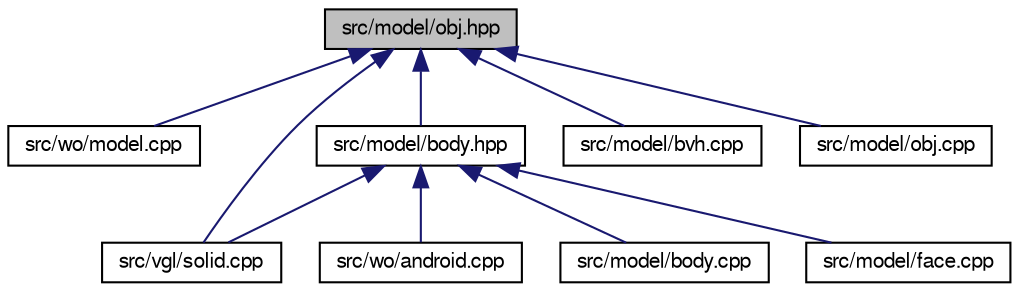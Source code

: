 digraph "src/model/obj.hpp"
{
 // LATEX_PDF_SIZE
  bgcolor="transparent";
  edge [fontname="FreeSans",fontsize="10",labelfontname="FreeSans",labelfontsize="10"];
  node [fontname="FreeSans",fontsize="10",shape=record];
  Node1 [label="src/model/obj.hpp",height=0.2,width=0.4,color="black", fillcolor="grey75", style="filled", fontcolor="black",tooltip=" "];
  Node1 -> Node2 [dir="back",color="midnightblue",fontsize="10",style="solid",fontname="FreeSans"];
  Node2 [label="src/wo/model.cpp",height=0.2,width=0.4,color="black",URL="$a00587.html",tooltip=" "];
  Node1 -> Node3 [dir="back",color="midnightblue",fontsize="10",style="solid",fontname="FreeSans"];
  Node3 [label="src/vgl/solid.cpp",height=0.2,width=0.4,color="black",URL="$a00995.html",tooltip=" "];
  Node1 -> Node4 [dir="back",color="midnightblue",fontsize="10",style="solid",fontname="FreeSans"];
  Node4 [label="src/model/body.hpp",height=0.2,width=0.4,color="black",URL="$a01112.html",tooltip=" "];
  Node4 -> Node5 [dir="back",color="midnightblue",fontsize="10",style="solid",fontname="FreeSans"];
  Node5 [label="src/wo/android.cpp",height=0.2,width=0.4,color="black",URL="$a00272.html",tooltip=" "];
  Node4 -> Node3 [dir="back",color="midnightblue",fontsize="10",style="solid",fontname="FreeSans"];
  Node4 -> Node6 [dir="back",color="midnightblue",fontsize="10",style="solid",fontname="FreeSans"];
  Node6 [label="src/model/body.cpp",height=0.2,width=0.4,color="black",URL="$a01109.html",tooltip=" "];
  Node4 -> Node7 [dir="back",color="midnightblue",fontsize="10",style="solid",fontname="FreeSans"];
  Node7 [label="src/model/face.cpp",height=0.2,width=0.4,color="black",URL="$a01166.html",tooltip=" "];
  Node1 -> Node8 [dir="back",color="midnightblue",fontsize="10",style="solid",fontname="FreeSans"];
  Node8 [label="src/model/bvh.cpp",height=0.2,width=0.4,color="black",URL="$a01154.html",tooltip=" "];
  Node1 -> Node9 [dir="back",color="midnightblue",fontsize="10",style="solid",fontname="FreeSans"];
  Node9 [label="src/model/obj.cpp",height=0.2,width=0.4,color="black",URL="$a01193.html",tooltip=" "];
}
